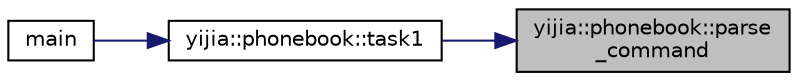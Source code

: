 digraph "yijia::phonebook::parse_command"
{
 // LATEX_PDF_SIZE
  edge [fontname="Helvetica",fontsize="10",labelfontname="Helvetica",labelfontsize="10"];
  node [fontname="Helvetica",fontsize="10",shape=record];
  rankdir="RL";
  Node1 [label="yijia::phonebook::parse\l_command",height=0.2,width=0.4,color="black", fillcolor="grey75", style="filled", fontcolor="black",tooltip=" "];
  Node1 -> Node2 [dir="back",color="midnightblue",fontsize="10",style="solid",fontname="Helvetica"];
  Node2 [label="yijia::phonebook::task1",height=0.2,width=0.4,color="black", fillcolor="white", style="filled",URL="$namespaceyijia_1_1phonebook.html#a6f711a4b38b56f58cede35a4c0a1691c",tooltip=" "];
  Node2 -> Node3 [dir="back",color="midnightblue",fontsize="10",style="solid",fontname="Helvetica"];
  Node3 [label="main",height=0.2,width=0.4,color="black", fillcolor="white", style="filled",URL="$main_8cpp.html#ab423fe86e32010f050d776f64231d2b1",tooltip=" "];
}
